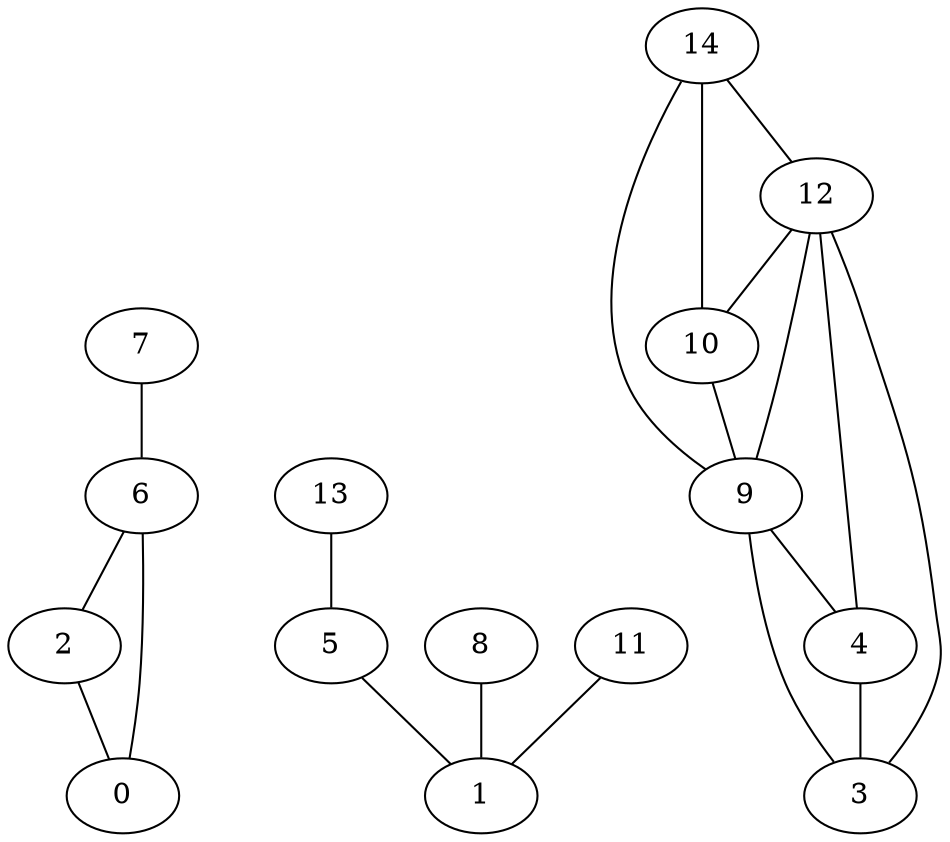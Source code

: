 digraph "sensornet-topology" {
label = "";
rankdir="BT";"0"->"2" [arrowhead = "both"] 
"0"->"6" [arrowhead = "both"] 
"1"->"5" [arrowhead = "both"] 
"1"->"8" [arrowhead = "both"] 
"1"->"11" [arrowhead = "both"] 
"2"->"6" [arrowhead = "both"] 
"3"->"4" [arrowhead = "both"] 
"3"->"9" [arrowhead = "both"] 
"3"->"12" [arrowhead = "both"] 
"4"->"9" [arrowhead = "both"] 
"4"->"12" [arrowhead = "both"] 
"5"->"13" [arrowhead = "both"] 
"6"->"7" [arrowhead = "both"] 
"9"->"10" [arrowhead = "both"] 
"9"->"12" [arrowhead = "both"] 
"9"->"14" [arrowhead = "both"] 
"10"->"12" [arrowhead = "both"] 
"10"->"14" [arrowhead = "both"] 
"12"->"14" [arrowhead = "both"] 
}